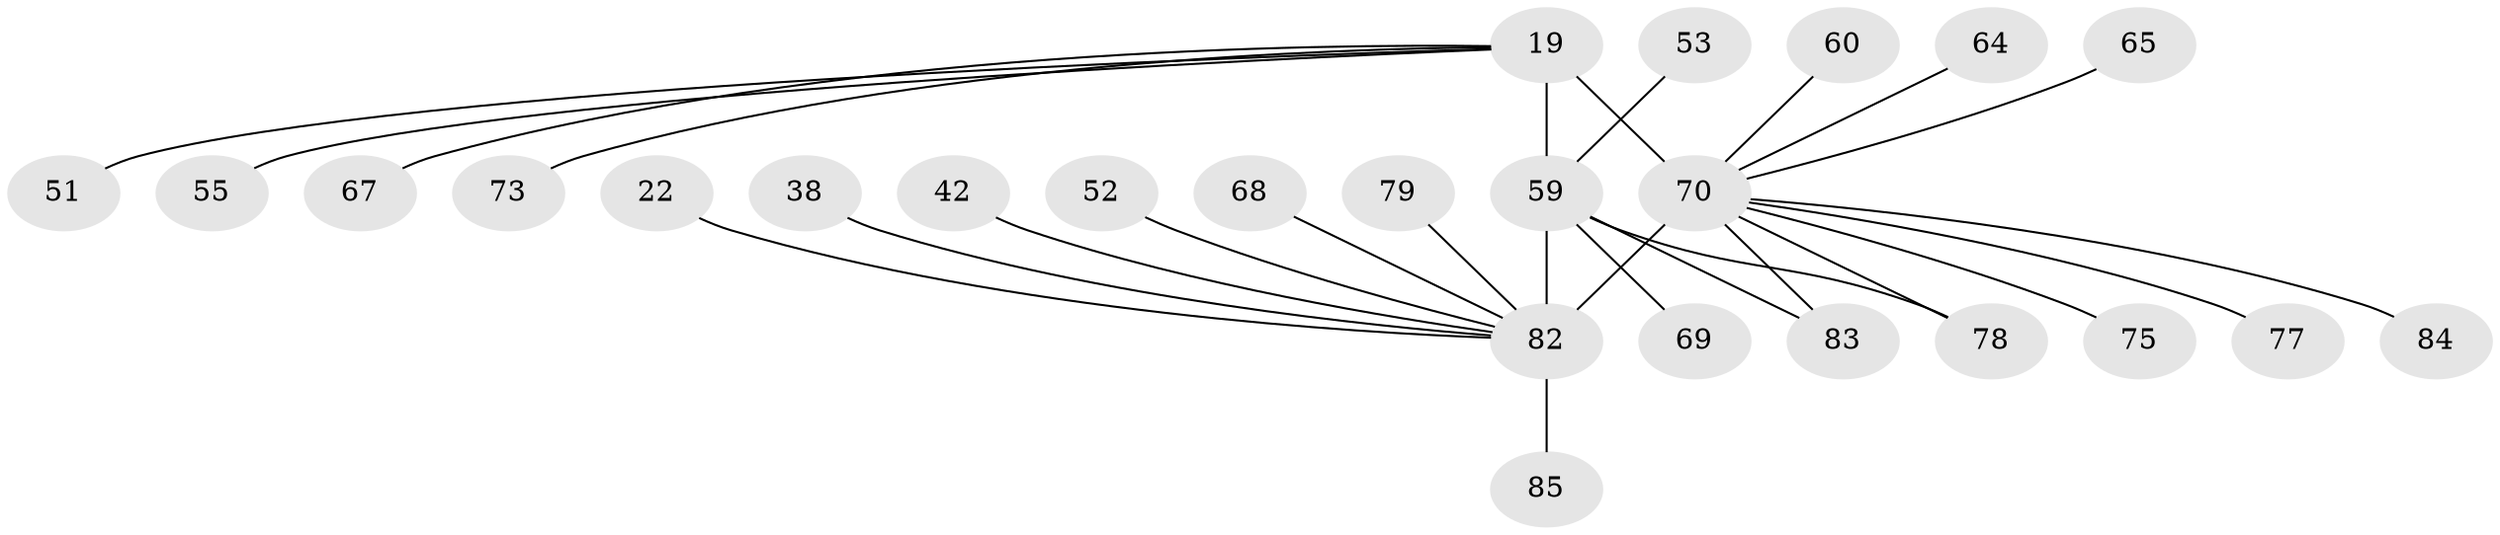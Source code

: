 // original degree distribution, {14: 0.011764705882352941, 4: 0.047058823529411764, 11: 0.011764705882352941, 6: 0.023529411764705882, 2: 0.2823529411764706, 3: 0.12941176470588237, 15: 0.011764705882352941, 1: 0.4235294117647059, 7: 0.047058823529411764, 5: 0.011764705882352941}
// Generated by graph-tools (version 1.1) at 2025/50/03/04/25 21:50:13]
// undirected, 25 vertices, 27 edges
graph export_dot {
graph [start="1"]
  node [color=gray90,style=filled];
  19 [super="+3+15"];
  22;
  38;
  42;
  51 [super="+33"];
  52;
  53;
  55;
  59 [super="+35+1+21+28+40+43+48"];
  60;
  64;
  65;
  67;
  68;
  69;
  70 [super="+41+49+36+39+46"];
  73;
  75;
  77 [super="+71"];
  78 [super="+47+50"];
  79 [super="+76"];
  82 [super="+20+45+54+31+57+62+63+81+80"];
  83;
  84;
  85;
  19 -- 55;
  19 -- 67;
  19 -- 73;
  19 -- 59 [weight=4];
  19 -- 51;
  19 -- 70 [weight=6];
  22 -- 82;
  38 -- 82;
  42 -- 82;
  52 -- 82;
  53 -- 59;
  59 -- 69;
  59 -- 78;
  59 -- 83;
  59 -- 82 [weight=7];
  60 -- 70;
  64 -- 70;
  65 -- 70;
  68 -- 82;
  70 -- 82 [weight=9];
  70 -- 75;
  70 -- 77;
  70 -- 78;
  70 -- 83;
  70 -- 84;
  79 -- 82;
  82 -- 85;
}
